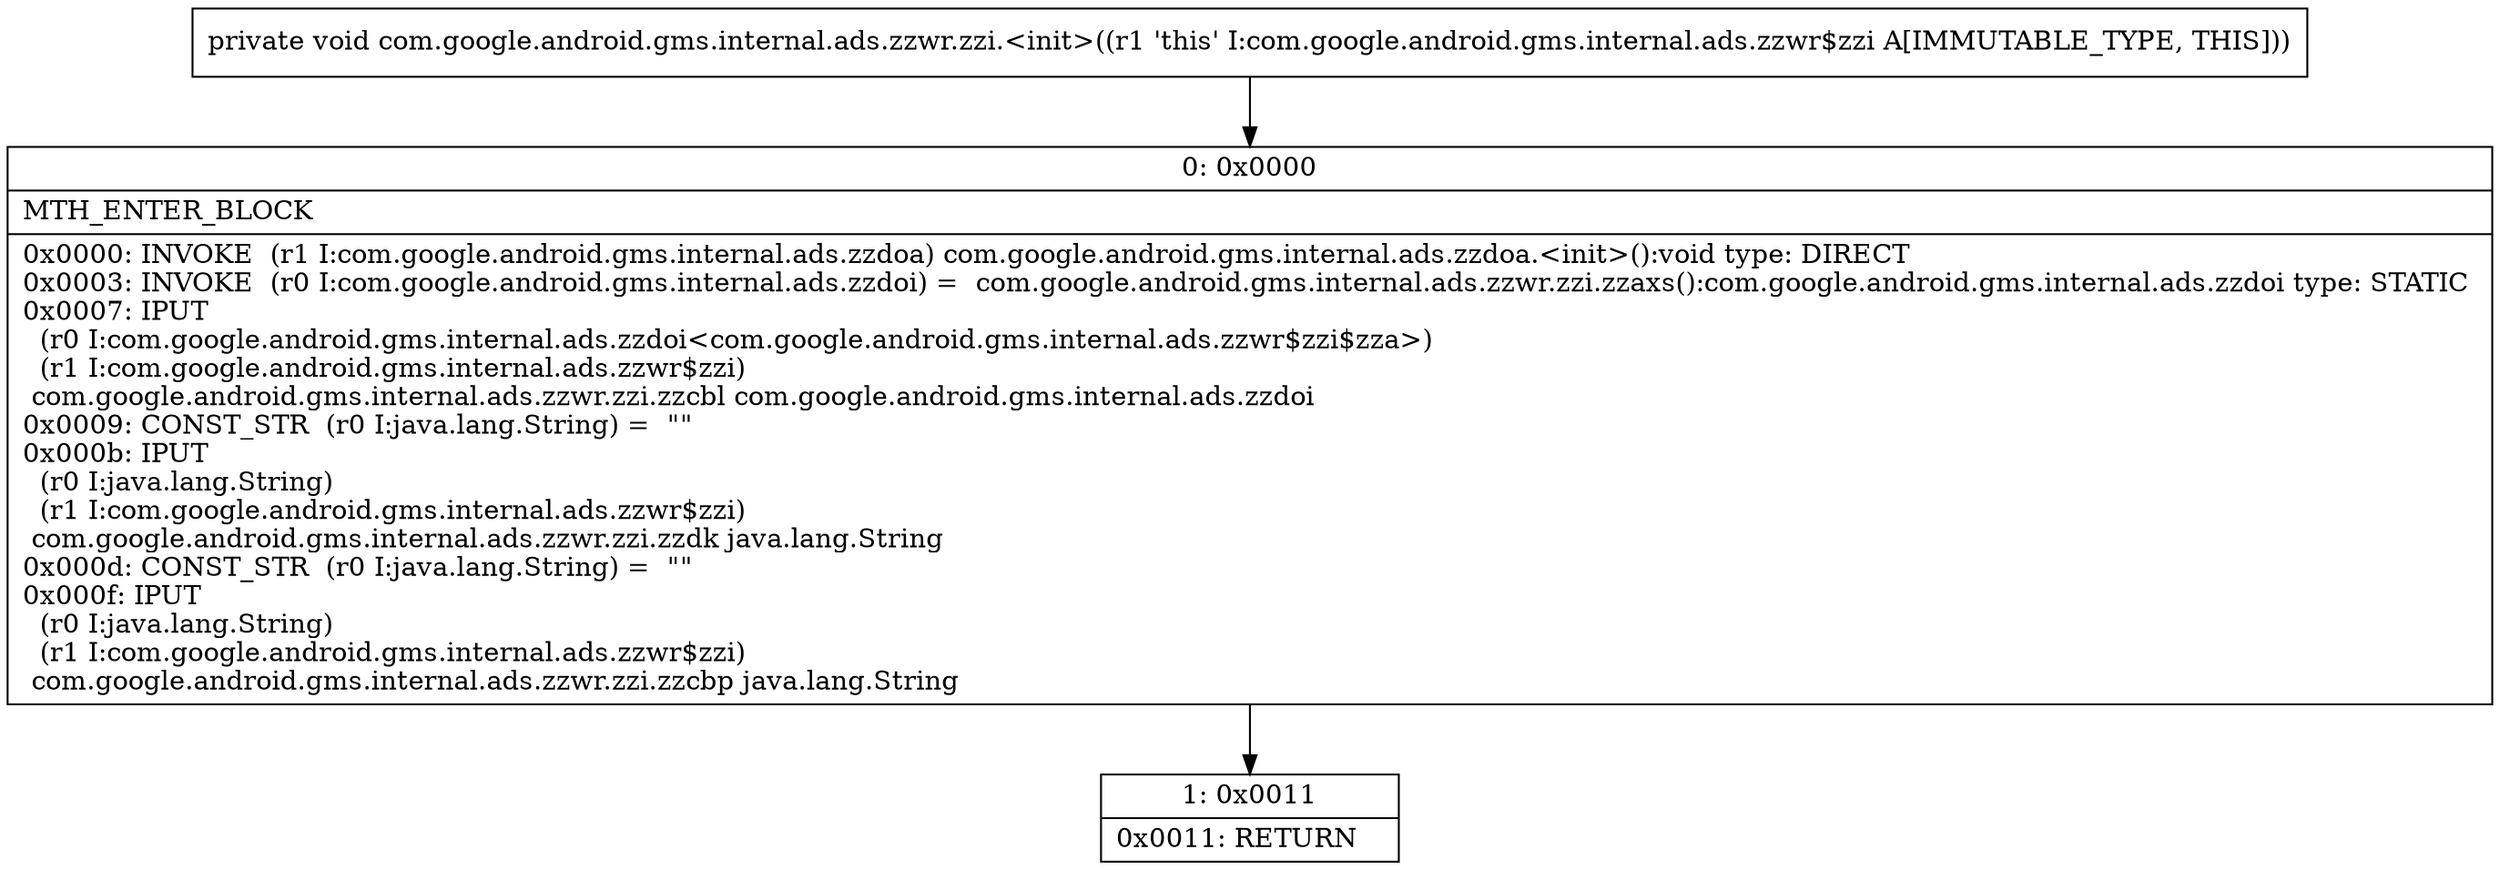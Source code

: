 digraph "CFG forcom.google.android.gms.internal.ads.zzwr.zzi.\<init\>()V" {
Node_0 [shape=record,label="{0\:\ 0x0000|MTH_ENTER_BLOCK\l|0x0000: INVOKE  (r1 I:com.google.android.gms.internal.ads.zzdoa) com.google.android.gms.internal.ads.zzdoa.\<init\>():void type: DIRECT \l0x0003: INVOKE  (r0 I:com.google.android.gms.internal.ads.zzdoi) =  com.google.android.gms.internal.ads.zzwr.zzi.zzaxs():com.google.android.gms.internal.ads.zzdoi type: STATIC \l0x0007: IPUT  \l  (r0 I:com.google.android.gms.internal.ads.zzdoi\<com.google.android.gms.internal.ads.zzwr$zzi$zza\>)\l  (r1 I:com.google.android.gms.internal.ads.zzwr$zzi)\l com.google.android.gms.internal.ads.zzwr.zzi.zzcbl com.google.android.gms.internal.ads.zzdoi \l0x0009: CONST_STR  (r0 I:java.lang.String) =  \"\" \l0x000b: IPUT  \l  (r0 I:java.lang.String)\l  (r1 I:com.google.android.gms.internal.ads.zzwr$zzi)\l com.google.android.gms.internal.ads.zzwr.zzi.zzdk java.lang.String \l0x000d: CONST_STR  (r0 I:java.lang.String) =  \"\" \l0x000f: IPUT  \l  (r0 I:java.lang.String)\l  (r1 I:com.google.android.gms.internal.ads.zzwr$zzi)\l com.google.android.gms.internal.ads.zzwr.zzi.zzcbp java.lang.String \l}"];
Node_1 [shape=record,label="{1\:\ 0x0011|0x0011: RETURN   \l}"];
MethodNode[shape=record,label="{private void com.google.android.gms.internal.ads.zzwr.zzi.\<init\>((r1 'this' I:com.google.android.gms.internal.ads.zzwr$zzi A[IMMUTABLE_TYPE, THIS])) }"];
MethodNode -> Node_0;
Node_0 -> Node_1;
}

